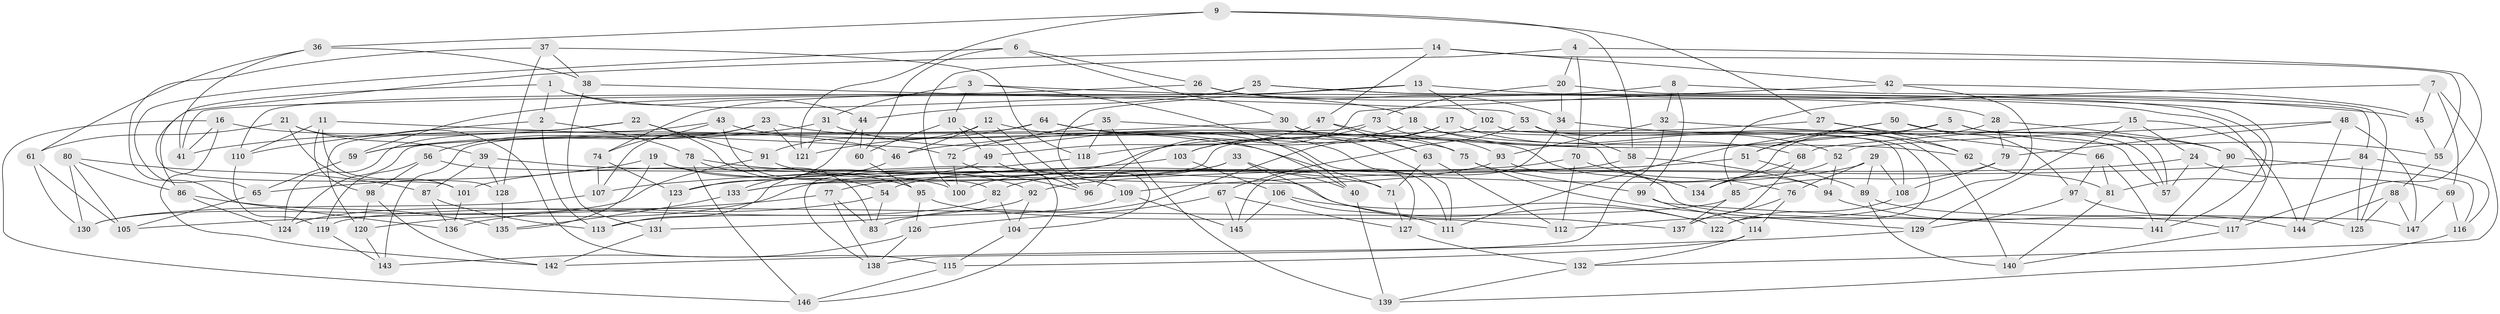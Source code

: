 // Generated by graph-tools (version 1.1) at 2025/03/03/09/25 03:03:02]
// undirected, 147 vertices, 294 edges
graph export_dot {
graph [start="1"]
  node [color=gray90,style=filled];
  1;
  2;
  3;
  4;
  5;
  6;
  7;
  8;
  9;
  10;
  11;
  12;
  13;
  14;
  15;
  16;
  17;
  18;
  19;
  20;
  21;
  22;
  23;
  24;
  25;
  26;
  27;
  28;
  29;
  30;
  31;
  32;
  33;
  34;
  35;
  36;
  37;
  38;
  39;
  40;
  41;
  42;
  43;
  44;
  45;
  46;
  47;
  48;
  49;
  50;
  51;
  52;
  53;
  54;
  55;
  56;
  57;
  58;
  59;
  60;
  61;
  62;
  63;
  64;
  65;
  66;
  67;
  68;
  69;
  70;
  71;
  72;
  73;
  74;
  75;
  76;
  77;
  78;
  79;
  80;
  81;
  82;
  83;
  84;
  85;
  86;
  87;
  88;
  89;
  90;
  91;
  92;
  93;
  94;
  95;
  96;
  97;
  98;
  99;
  100;
  101;
  102;
  103;
  104;
  105;
  106;
  107;
  108;
  109;
  110;
  111;
  112;
  113;
  114;
  115;
  116;
  117;
  118;
  119;
  120;
  121;
  122;
  123;
  124;
  125;
  126;
  127;
  128;
  129;
  130;
  131;
  132;
  133;
  134;
  135;
  136;
  137;
  138;
  139;
  140;
  141;
  142;
  143;
  144;
  145;
  146;
  147;
  1 -- 2;
  1 -- 44;
  1 -- 86;
  1 -- 18;
  2 -- 78;
  2 -- 110;
  2 -- 113;
  3 -- 31;
  3 -- 40;
  3 -- 10;
  3 -- 81;
  4 -- 100;
  4 -- 20;
  4 -- 70;
  4 -- 117;
  5 -- 46;
  5 -- 51;
  5 -- 57;
  5 -- 55;
  6 -- 65;
  6 -- 26;
  6 -- 30;
  6 -- 60;
  7 -- 132;
  7 -- 85;
  7 -- 69;
  7 -- 45;
  8 -- 125;
  8 -- 99;
  8 -- 59;
  8 -- 32;
  9 -- 27;
  9 -- 121;
  9 -- 58;
  9 -- 36;
  10 -- 60;
  10 -- 49;
  10 -- 96;
  11 -- 110;
  11 -- 98;
  11 -- 72;
  11 -- 128;
  12 -- 96;
  12 -- 46;
  12 -- 40;
  12 -- 91;
  13 -- 104;
  13 -- 102;
  13 -- 74;
  13 -- 45;
  14 -- 47;
  14 -- 42;
  14 -- 55;
  14 -- 101;
  15 -- 144;
  15 -- 24;
  15 -- 68;
  15 -- 129;
  16 -- 46;
  16 -- 41;
  16 -- 146;
  16 -- 142;
  17 -- 83;
  17 -- 52;
  17 -- 77;
  17 -- 57;
  18 -- 68;
  18 -- 62;
  18 -- 118;
  19 -- 95;
  19 -- 135;
  19 -- 65;
  19 -- 71;
  20 -- 34;
  20 -- 84;
  20 -- 73;
  21 -- 101;
  21 -- 115;
  21 -- 61;
  21 -- 39;
  22 -- 54;
  22 -- 41;
  22 -- 120;
  22 -- 91;
  23 -- 107;
  23 -- 121;
  23 -- 71;
  23 -- 56;
  24 -- 92;
  24 -- 57;
  24 -- 69;
  25 -- 44;
  25 -- 110;
  25 -- 141;
  25 -- 117;
  26 -- 34;
  26 -- 28;
  26 -- 41;
  27 -- 62;
  27 -- 133;
  27 -- 66;
  28 -- 90;
  28 -- 79;
  28 -- 134;
  29 -- 89;
  29 -- 54;
  29 -- 76;
  29 -- 108;
  30 -- 63;
  30 -- 111;
  30 -- 59;
  31 -- 121;
  31 -- 127;
  31 -- 59;
  32 -- 138;
  32 -- 90;
  32 -- 93;
  33 -- 40;
  33 -- 133;
  33 -- 137;
  33 -- 100;
  34 -- 62;
  34 -- 145;
  35 -- 72;
  35 -- 118;
  35 -- 94;
  35 -- 139;
  36 -- 41;
  36 -- 61;
  36 -- 38;
  37 -- 136;
  37 -- 118;
  37 -- 128;
  37 -- 38;
  38 -- 53;
  38 -- 131;
  39 -- 87;
  39 -- 100;
  39 -- 128;
  40 -- 139;
  42 -- 96;
  42 -- 112;
  42 -- 45;
  43 -- 74;
  43 -- 75;
  43 -- 124;
  43 -- 82;
  44 -- 123;
  44 -- 60;
  45 -- 55;
  46 -- 133;
  47 -- 49;
  47 -- 75;
  47 -- 63;
  48 -- 52;
  48 -- 147;
  48 -- 79;
  48 -- 144;
  49 -- 113;
  49 -- 146;
  50 -- 51;
  50 -- 111;
  50 -- 57;
  50 -- 97;
  51 -- 123;
  51 -- 89;
  52 -- 134;
  52 -- 94;
  53 -- 140;
  53 -- 67;
  53 -- 58;
  54 -- 136;
  54 -- 83;
  55 -- 88;
  56 -- 122;
  56 -- 98;
  56 -- 119;
  58 -- 94;
  58 -- 82;
  59 -- 65;
  60 -- 95;
  61 -- 130;
  61 -- 105;
  62 -- 81;
  63 -- 112;
  63 -- 71;
  64 -- 111;
  64 -- 134;
  64 -- 121;
  64 -- 143;
  65 -- 105;
  66 -- 141;
  66 -- 81;
  66 -- 97;
  67 -- 126;
  67 -- 145;
  67 -- 127;
  68 -- 134;
  68 -- 137;
  69 -- 147;
  69 -- 116;
  70 -- 120;
  70 -- 76;
  70 -- 112;
  71 -- 127;
  72 -- 100;
  72 -- 96;
  73 -- 93;
  73 -- 103;
  73 -- 124;
  74 -- 123;
  74 -- 107;
  75 -- 99;
  75 -- 129;
  76 -- 137;
  76 -- 114;
  77 -- 138;
  77 -- 83;
  77 -- 105;
  78 -- 83;
  78 -- 146;
  78 -- 109;
  79 -- 85;
  79 -- 108;
  80 -- 86;
  80 -- 130;
  80 -- 105;
  80 -- 87;
  81 -- 140;
  82 -- 124;
  82 -- 104;
  84 -- 116;
  84 -- 125;
  84 -- 109;
  85 -- 119;
  85 -- 137;
  86 -- 135;
  86 -- 124;
  87 -- 113;
  87 -- 136;
  88 -- 125;
  88 -- 147;
  88 -- 144;
  89 -- 125;
  89 -- 140;
  90 -- 141;
  90 -- 116;
  91 -- 130;
  91 -- 92;
  92 -- 104;
  92 -- 131;
  93 -- 101;
  93 -- 147;
  94 -- 117;
  95 -- 126;
  95 -- 112;
  97 -- 129;
  97 -- 144;
  98 -- 120;
  98 -- 142;
  99 -- 141;
  99 -- 114;
  101 -- 136;
  102 -- 122;
  102 -- 108;
  102 -- 103;
  103 -- 106;
  103 -- 107;
  104 -- 115;
  106 -- 122;
  106 -- 145;
  106 -- 111;
  107 -- 130;
  108 -- 122;
  109 -- 145;
  109 -- 113;
  110 -- 119;
  114 -- 132;
  114 -- 115;
  115 -- 146;
  116 -- 139;
  117 -- 140;
  118 -- 138;
  119 -- 143;
  120 -- 143;
  123 -- 131;
  126 -- 143;
  126 -- 138;
  127 -- 132;
  128 -- 135;
  129 -- 142;
  131 -- 142;
  132 -- 139;
  133 -- 135;
}
